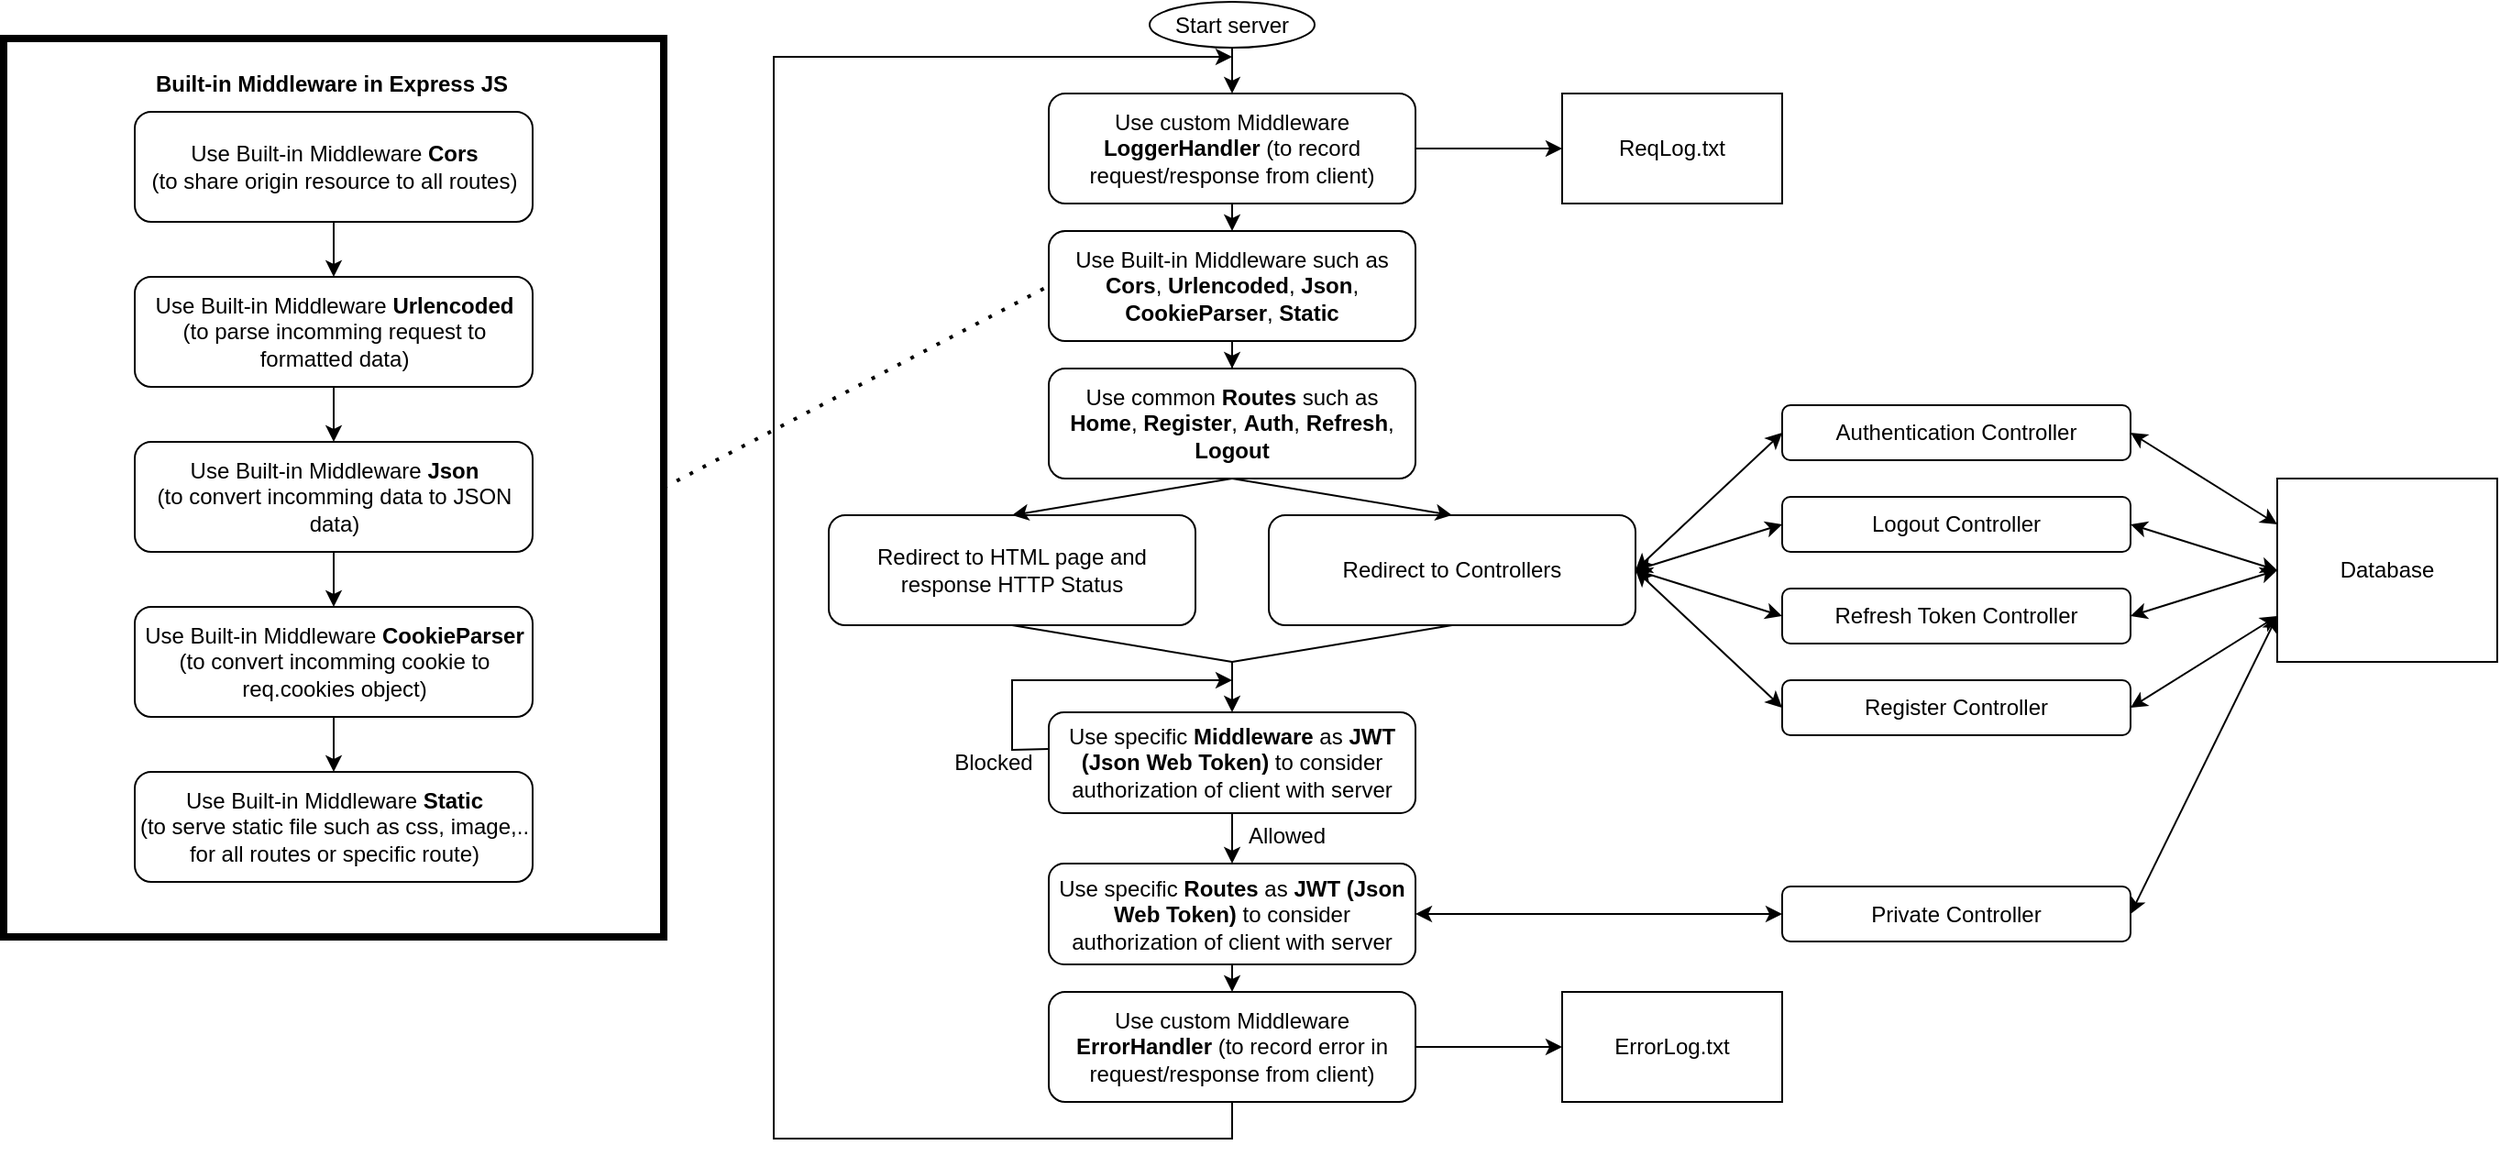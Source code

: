 <mxfile version="24.5.2" type="device">
  <diagram name="Page-1" id="G-r4dek3sP0rpajnWac8">
    <mxGraphModel dx="1854" dy="611" grid="0" gridSize="10" guides="1" tooltips="1" connect="1" arrows="1" fold="1" page="0" pageScale="1" pageWidth="850" pageHeight="1100" math="0" shadow="0">
      <root>
        <mxCell id="0" />
        <mxCell id="1" parent="0" />
        <mxCell id="bcWKLMHoDWWRNiohXbZI-7" style="edgeStyle=orthogonalEdgeStyle;rounded=0;orthogonalLoop=1;jettySize=auto;html=1;exitX=0.5;exitY=1;exitDx=0;exitDy=0;entryX=0.5;entryY=0;entryDx=0;entryDy=0;" edge="1" parent="1" source="bcWKLMHoDWWRNiohXbZI-1" target="bcWKLMHoDWWRNiohXbZI-2">
          <mxGeometry relative="1" as="geometry" />
        </mxCell>
        <mxCell id="bcWKLMHoDWWRNiohXbZI-1" value="Start server" style="ellipse;whiteSpace=wrap;html=1;" vertex="1" parent="1">
          <mxGeometry x="255" y="20" width="90" height="25" as="geometry" />
        </mxCell>
        <mxCell id="bcWKLMHoDWWRNiohXbZI-20" style="edgeStyle=orthogonalEdgeStyle;rounded=0;orthogonalLoop=1;jettySize=auto;html=1;exitX=0.5;exitY=1;exitDx=0;exitDy=0;entryX=0.5;entryY=0;entryDx=0;entryDy=0;" edge="1" parent="1" source="bcWKLMHoDWWRNiohXbZI-2" target="bcWKLMHoDWWRNiohXbZI-19">
          <mxGeometry relative="1" as="geometry" />
        </mxCell>
        <mxCell id="bcWKLMHoDWWRNiohXbZI-2" value="Use custom Middleware &lt;b&gt;LoggerHandler&amp;nbsp;&lt;/b&gt;&lt;span style=&quot;background-color: initial;&quot;&gt;(to record request/response from client)&lt;/span&gt;" style="rounded=1;whiteSpace=wrap;html=1;" vertex="1" parent="1">
          <mxGeometry x="200" y="70" width="200" height="60" as="geometry" />
        </mxCell>
        <mxCell id="bcWKLMHoDWWRNiohXbZI-4" value="ReqLog.txt" style="rounded=0;whiteSpace=wrap;html=1;" vertex="1" parent="1">
          <mxGeometry x="480" y="70" width="120" height="60" as="geometry" />
        </mxCell>
        <mxCell id="bcWKLMHoDWWRNiohXbZI-12" style="edgeStyle=orthogonalEdgeStyle;rounded=0;orthogonalLoop=1;jettySize=auto;html=1;exitX=0.5;exitY=1;exitDx=0;exitDy=0;" edge="1" parent="1" source="bcWKLMHoDWWRNiohXbZI-8" target="bcWKLMHoDWWRNiohXbZI-10">
          <mxGeometry relative="1" as="geometry" />
        </mxCell>
        <mxCell id="bcWKLMHoDWWRNiohXbZI-8" value="Use Built-in Middleware &lt;b&gt;Cors&lt;/b&gt;&lt;div&gt;(to share origin resource to all routes)&lt;/div&gt;" style="rounded=1;whiteSpace=wrap;html=1;" vertex="1" parent="1">
          <mxGeometry x="-298.5" y="80" width="217" height="60" as="geometry" />
        </mxCell>
        <mxCell id="bcWKLMHoDWWRNiohXbZI-14" style="edgeStyle=orthogonalEdgeStyle;rounded=0;orthogonalLoop=1;jettySize=auto;html=1;exitX=0.5;exitY=1;exitDx=0;exitDy=0;entryX=0.5;entryY=0;entryDx=0;entryDy=0;" edge="1" parent="1" source="bcWKLMHoDWWRNiohXbZI-10" target="bcWKLMHoDWWRNiohXbZI-13">
          <mxGeometry relative="1" as="geometry" />
        </mxCell>
        <mxCell id="bcWKLMHoDWWRNiohXbZI-10" value="Use Built-in Middleware &lt;b&gt;Urlencoded&lt;/b&gt;&lt;div&gt;(to parse incomming request to formatted data)&lt;/div&gt;" style="rounded=1;whiteSpace=wrap;html=1;" vertex="1" parent="1">
          <mxGeometry x="-298.5" y="170" width="217" height="60" as="geometry" />
        </mxCell>
        <mxCell id="bcWKLMHoDWWRNiohXbZI-16" style="edgeStyle=orthogonalEdgeStyle;rounded=0;orthogonalLoop=1;jettySize=auto;html=1;exitX=0.5;exitY=1;exitDx=0;exitDy=0;entryX=0.5;entryY=0;entryDx=0;entryDy=0;" edge="1" parent="1" source="bcWKLMHoDWWRNiohXbZI-13" target="bcWKLMHoDWWRNiohXbZI-15">
          <mxGeometry relative="1" as="geometry" />
        </mxCell>
        <mxCell id="bcWKLMHoDWWRNiohXbZI-13" value="Use Built-in Middleware &lt;b&gt;Json&lt;/b&gt;&lt;div&gt;(to convert incomming data to JSON data)&lt;/div&gt;" style="rounded=1;whiteSpace=wrap;html=1;" vertex="1" parent="1">
          <mxGeometry x="-298.5" y="260" width="217" height="60" as="geometry" />
        </mxCell>
        <mxCell id="bcWKLMHoDWWRNiohXbZI-18" style="edgeStyle=orthogonalEdgeStyle;rounded=0;orthogonalLoop=1;jettySize=auto;html=1;exitX=0.5;exitY=1;exitDx=0;exitDy=0;entryX=0.5;entryY=0;entryDx=0;entryDy=0;" edge="1" parent="1" source="bcWKLMHoDWWRNiohXbZI-15" target="bcWKLMHoDWWRNiohXbZI-17">
          <mxGeometry relative="1" as="geometry" />
        </mxCell>
        <mxCell id="bcWKLMHoDWWRNiohXbZI-15" value="Use Built-in Middleware &lt;b&gt;CookieParser&lt;/b&gt;&lt;div&gt;(to convert incomming cookie to req.cookies object)&lt;/div&gt;" style="rounded=1;whiteSpace=wrap;html=1;" vertex="1" parent="1">
          <mxGeometry x="-298.5" y="350" width="217" height="60" as="geometry" />
        </mxCell>
        <mxCell id="bcWKLMHoDWWRNiohXbZI-17" value="Use Built-in Middleware &lt;b&gt;Static&lt;/b&gt;&lt;div&gt;(to serve static file such as css, image,.. for all routes or specific route)&lt;/div&gt;" style="rounded=1;whiteSpace=wrap;html=1;" vertex="1" parent="1">
          <mxGeometry x="-298.5" y="440" width="217" height="60" as="geometry" />
        </mxCell>
        <mxCell id="bcWKLMHoDWWRNiohXbZI-27" style="edgeStyle=orthogonalEdgeStyle;rounded=0;orthogonalLoop=1;jettySize=auto;html=1;exitX=0.5;exitY=1;exitDx=0;exitDy=0;" edge="1" parent="1" source="bcWKLMHoDWWRNiohXbZI-19" target="bcWKLMHoDWWRNiohXbZI-26">
          <mxGeometry relative="1" as="geometry" />
        </mxCell>
        <mxCell id="bcWKLMHoDWWRNiohXbZI-19" value="Use Built-in Middleware such as &lt;b&gt;Cors&lt;/b&gt;, &lt;b&gt;Urlencoded&lt;/b&gt;, &lt;b&gt;Json&lt;/b&gt;, &lt;b&gt;CookieParser&lt;/b&gt;, &lt;b&gt;Static&lt;/b&gt;" style="rounded=1;whiteSpace=wrap;html=1;" vertex="1" parent="1">
          <mxGeometry x="200" y="145" width="200" height="60" as="geometry" />
        </mxCell>
        <mxCell id="bcWKLMHoDWWRNiohXbZI-21" value="" style="rounded=0;whiteSpace=wrap;html=1;fillColor=none;strokeColor=default;strokeWidth=4;" vertex="1" parent="1">
          <mxGeometry x="-370" y="40" width="360" height="490" as="geometry" />
        </mxCell>
        <mxCell id="bcWKLMHoDWWRNiohXbZI-22" value="&lt;b&gt;Built-in Middleware in Express JS&lt;/b&gt;" style="text;html=1;align=center;verticalAlign=middle;whiteSpace=wrap;rounded=0;" vertex="1" parent="1">
          <mxGeometry x="-301.5" y="50" width="220" height="30" as="geometry" />
        </mxCell>
        <mxCell id="bcWKLMHoDWWRNiohXbZI-23" value="ErrorLog.txt" style="rounded=0;whiteSpace=wrap;html=1;" vertex="1" parent="1">
          <mxGeometry x="480" y="560" width="120" height="60" as="geometry" />
        </mxCell>
        <mxCell id="bcWKLMHoDWWRNiohXbZI-24" value="" style="endArrow=classic;html=1;rounded=0;entryX=0;entryY=0.5;entryDx=0;entryDy=0;exitX=1;exitY=0.5;exitDx=0;exitDy=0;" edge="1" parent="1" source="bcWKLMHoDWWRNiohXbZI-2" target="bcWKLMHoDWWRNiohXbZI-4">
          <mxGeometry width="50" height="50" relative="1" as="geometry">
            <mxPoint x="400" y="120" as="sourcePoint" />
            <mxPoint x="450" y="70" as="targetPoint" />
          </mxGeometry>
        </mxCell>
        <mxCell id="bcWKLMHoDWWRNiohXbZI-26" value="Use common &lt;b&gt;Routes &lt;/b&gt;such as &lt;b&gt;Home&lt;/b&gt;, &lt;b&gt;Register&lt;/b&gt;, &lt;b&gt;Auth&lt;/b&gt;, &lt;b&gt;Refresh&lt;/b&gt;, &lt;b&gt;Logout&lt;/b&gt;" style="rounded=1;whiteSpace=wrap;html=1;" vertex="1" parent="1">
          <mxGeometry x="200" y="220" width="200" height="60" as="geometry" />
        </mxCell>
        <mxCell id="bcWKLMHoDWWRNiohXbZI-28" value="Redirect to HTML page and response HTTP Status" style="rounded=1;whiteSpace=wrap;html=1;" vertex="1" parent="1">
          <mxGeometry x="80" y="300" width="200" height="60" as="geometry" />
        </mxCell>
        <mxCell id="bcWKLMHoDWWRNiohXbZI-29" value="Redirect to Controllers" style="rounded=1;whiteSpace=wrap;html=1;" vertex="1" parent="1">
          <mxGeometry x="320" y="300" width="200" height="60" as="geometry" />
        </mxCell>
        <mxCell id="bcWKLMHoDWWRNiohXbZI-31" value="" style="endArrow=classic;html=1;rounded=0;exitX=0.5;exitY=1;exitDx=0;exitDy=0;entryX=0.5;entryY=0;entryDx=0;entryDy=0;" edge="1" parent="1" source="bcWKLMHoDWWRNiohXbZI-26" target="bcWKLMHoDWWRNiohXbZI-28">
          <mxGeometry width="50" height="50" relative="1" as="geometry">
            <mxPoint x="250" y="280" as="sourcePoint" />
            <mxPoint x="300" y="230" as="targetPoint" />
          </mxGeometry>
        </mxCell>
        <mxCell id="bcWKLMHoDWWRNiohXbZI-32" value="" style="endArrow=classic;html=1;rounded=0;exitX=0.5;exitY=1;exitDx=0;exitDy=0;entryX=0.5;entryY=0;entryDx=0;entryDy=0;" edge="1" parent="1" source="bcWKLMHoDWWRNiohXbZI-26" target="bcWKLMHoDWWRNiohXbZI-29">
          <mxGeometry width="50" height="50" relative="1" as="geometry">
            <mxPoint x="250" y="280" as="sourcePoint" />
            <mxPoint x="300" y="230" as="targetPoint" />
          </mxGeometry>
        </mxCell>
        <mxCell id="bcWKLMHoDWWRNiohXbZI-33" value="Authentication Controller" style="rounded=1;whiteSpace=wrap;html=1;" vertex="1" parent="1">
          <mxGeometry x="600" y="240" width="190" height="30" as="geometry" />
        </mxCell>
        <mxCell id="bcWKLMHoDWWRNiohXbZI-34" value="Logout Controller" style="rounded=1;whiteSpace=wrap;html=1;" vertex="1" parent="1">
          <mxGeometry x="600" y="290" width="190" height="30" as="geometry" />
        </mxCell>
        <mxCell id="bcWKLMHoDWWRNiohXbZI-35" value="Refresh Token Controller" style="rounded=1;whiteSpace=wrap;html=1;" vertex="1" parent="1">
          <mxGeometry x="600" y="340" width="190" height="30" as="geometry" />
        </mxCell>
        <mxCell id="bcWKLMHoDWWRNiohXbZI-36" value="Register Controller" style="rounded=1;whiteSpace=wrap;html=1;" vertex="1" parent="1">
          <mxGeometry x="600" y="390" width="190" height="30" as="geometry" />
        </mxCell>
        <mxCell id="bcWKLMHoDWWRNiohXbZI-41" value="Database" style="rounded=0;whiteSpace=wrap;html=1;" vertex="1" parent="1">
          <mxGeometry x="870" y="280" width="120" height="100" as="geometry" />
        </mxCell>
        <mxCell id="bcWKLMHoDWWRNiohXbZI-42" value="" style="endArrow=classic;startArrow=classic;html=1;rounded=0;exitX=1;exitY=0.5;exitDx=0;exitDy=0;entryX=0;entryY=0.25;entryDx=0;entryDy=0;" edge="1" parent="1" source="bcWKLMHoDWWRNiohXbZI-33" target="bcWKLMHoDWWRNiohXbZI-41">
          <mxGeometry width="50" height="50" relative="1" as="geometry">
            <mxPoint x="550" y="220" as="sourcePoint" />
            <mxPoint x="870" y="240" as="targetPoint" />
          </mxGeometry>
        </mxCell>
        <mxCell id="bcWKLMHoDWWRNiohXbZI-43" value="" style="endArrow=classic;startArrow=classic;html=1;rounded=0;exitX=1;exitY=0.5;exitDx=0;exitDy=0;entryX=0;entryY=0.5;entryDx=0;entryDy=0;" edge="1" parent="1" source="bcWKLMHoDWWRNiohXbZI-34" target="bcWKLMHoDWWRNiohXbZI-41">
          <mxGeometry width="50" height="50" relative="1" as="geometry">
            <mxPoint x="550" y="220" as="sourcePoint" />
            <mxPoint x="860" y="270" as="targetPoint" />
          </mxGeometry>
        </mxCell>
        <mxCell id="bcWKLMHoDWWRNiohXbZI-44" value="" style="endArrow=classic;startArrow=classic;html=1;rounded=0;entryX=1;entryY=0.5;entryDx=0;entryDy=0;exitX=0;exitY=0.5;exitDx=0;exitDy=0;" edge="1" parent="1" source="bcWKLMHoDWWRNiohXbZI-41" target="bcWKLMHoDWWRNiohXbZI-35">
          <mxGeometry width="50" height="50" relative="1" as="geometry">
            <mxPoint x="860" y="380" as="sourcePoint" />
            <mxPoint x="600" y="170" as="targetPoint" />
          </mxGeometry>
        </mxCell>
        <mxCell id="bcWKLMHoDWWRNiohXbZI-45" value="" style="endArrow=classic;startArrow=classic;html=1;rounded=0;exitX=1;exitY=0.5;exitDx=0;exitDy=0;entryX=0;entryY=0.75;entryDx=0;entryDy=0;" edge="1" parent="1" source="bcWKLMHoDWWRNiohXbZI-36" target="bcWKLMHoDWWRNiohXbZI-41">
          <mxGeometry width="50" height="50" relative="1" as="geometry">
            <mxPoint x="550" y="220" as="sourcePoint" />
            <mxPoint x="870" y="400" as="targetPoint" />
          </mxGeometry>
        </mxCell>
        <mxCell id="bcWKLMHoDWWRNiohXbZI-46" value="" style="endArrow=classic;startArrow=classic;html=1;rounded=0;exitX=1;exitY=0.5;exitDx=0;exitDy=0;entryX=0;entryY=0.5;entryDx=0;entryDy=0;" edge="1" parent="1" source="bcWKLMHoDWWRNiohXbZI-29" target="bcWKLMHoDWWRNiohXbZI-33">
          <mxGeometry width="50" height="50" relative="1" as="geometry">
            <mxPoint x="550" y="280" as="sourcePoint" />
            <mxPoint x="600" y="230" as="targetPoint" />
          </mxGeometry>
        </mxCell>
        <mxCell id="bcWKLMHoDWWRNiohXbZI-47" value="" style="endArrow=classic;startArrow=classic;html=1;rounded=0;exitX=1;exitY=0.5;exitDx=0;exitDy=0;entryX=0;entryY=0.5;entryDx=0;entryDy=0;" edge="1" parent="1" source="bcWKLMHoDWWRNiohXbZI-29" target="bcWKLMHoDWWRNiohXbZI-34">
          <mxGeometry width="50" height="50" relative="1" as="geometry">
            <mxPoint x="550" y="280" as="sourcePoint" />
            <mxPoint x="600" y="230" as="targetPoint" />
          </mxGeometry>
        </mxCell>
        <mxCell id="bcWKLMHoDWWRNiohXbZI-48" value="" style="endArrow=classic;startArrow=classic;html=1;rounded=0;exitX=1;exitY=0.5;exitDx=0;exitDy=0;entryX=0;entryY=0.5;entryDx=0;entryDy=0;" edge="1" parent="1" source="bcWKLMHoDWWRNiohXbZI-29" target="bcWKLMHoDWWRNiohXbZI-35">
          <mxGeometry width="50" height="50" relative="1" as="geometry">
            <mxPoint x="550" y="280" as="sourcePoint" />
            <mxPoint x="600" y="230" as="targetPoint" />
          </mxGeometry>
        </mxCell>
        <mxCell id="bcWKLMHoDWWRNiohXbZI-49" value="" style="endArrow=classic;startArrow=classic;html=1;rounded=0;exitX=1;exitY=0.5;exitDx=0;exitDy=0;entryX=0;entryY=0.5;entryDx=0;entryDy=0;" edge="1" parent="1" source="bcWKLMHoDWWRNiohXbZI-29" target="bcWKLMHoDWWRNiohXbZI-36">
          <mxGeometry width="50" height="50" relative="1" as="geometry">
            <mxPoint x="550" y="280" as="sourcePoint" />
            <mxPoint x="600" y="230" as="targetPoint" />
          </mxGeometry>
        </mxCell>
        <mxCell id="bcWKLMHoDWWRNiohXbZI-50" value="Use custom Middleware &lt;b&gt;ErrorHandler&amp;nbsp;&lt;/b&gt;&lt;span style=&quot;background-color: initial;&quot;&gt;(to record error in request/response from client)&lt;/span&gt;" style="rounded=1;whiteSpace=wrap;html=1;" vertex="1" parent="1">
          <mxGeometry x="200" y="560" width="200" height="60" as="geometry" />
        </mxCell>
        <mxCell id="bcWKLMHoDWWRNiohXbZI-54" value="" style="endArrow=classic;html=1;rounded=0;exitX=1;exitY=0.5;exitDx=0;exitDy=0;entryX=0;entryY=0.5;entryDx=0;entryDy=0;" edge="1" parent="1" source="bcWKLMHoDWWRNiohXbZI-50" target="bcWKLMHoDWWRNiohXbZI-23">
          <mxGeometry width="50" height="50" relative="1" as="geometry">
            <mxPoint x="490" y="500" as="sourcePoint" />
            <mxPoint x="480" y="690" as="targetPoint" />
          </mxGeometry>
        </mxCell>
        <mxCell id="bcWKLMHoDWWRNiohXbZI-56" value="" style="endArrow=none;dashed=1;html=1;dashPattern=1 3;strokeWidth=2;rounded=0;entryX=0;entryY=0.5;entryDx=0;entryDy=0;exitX=1;exitY=0.5;exitDx=0;exitDy=0;" edge="1" parent="1" source="bcWKLMHoDWWRNiohXbZI-21" target="bcWKLMHoDWWRNiohXbZI-19">
          <mxGeometry width="50" height="50" relative="1" as="geometry">
            <mxPoint x="-90" y="280" as="sourcePoint" />
            <mxPoint x="-40" y="230" as="targetPoint" />
          </mxGeometry>
        </mxCell>
        <mxCell id="bcWKLMHoDWWRNiohXbZI-62" style="edgeStyle=orthogonalEdgeStyle;rounded=0;orthogonalLoop=1;jettySize=auto;html=1;exitX=0.5;exitY=1;exitDx=0;exitDy=0;entryX=0.5;entryY=0;entryDx=0;entryDy=0;" edge="1" parent="1" source="bcWKLMHoDWWRNiohXbZI-57" target="bcWKLMHoDWWRNiohXbZI-60">
          <mxGeometry relative="1" as="geometry" />
        </mxCell>
        <mxCell id="bcWKLMHoDWWRNiohXbZI-57" value="Use specific &lt;b&gt;Middleware &lt;/b&gt;as &lt;b&gt;JWT (Json Web Token)&lt;/b&gt; to consider authorization of client with server" style="rounded=1;whiteSpace=wrap;html=1;" vertex="1" parent="1">
          <mxGeometry x="200" y="407.5" width="200" height="55" as="geometry" />
        </mxCell>
        <mxCell id="bcWKLMHoDWWRNiohXbZI-75" style="edgeStyle=orthogonalEdgeStyle;rounded=0;orthogonalLoop=1;jettySize=auto;html=1;exitX=0.5;exitY=1;exitDx=0;exitDy=0;entryX=0.5;entryY=0;entryDx=0;entryDy=0;" edge="1" parent="1" source="bcWKLMHoDWWRNiohXbZI-60" target="bcWKLMHoDWWRNiohXbZI-50">
          <mxGeometry relative="1" as="geometry" />
        </mxCell>
        <mxCell id="bcWKLMHoDWWRNiohXbZI-60" value="Use specific &lt;b&gt;Routes&amp;nbsp;&lt;/b&gt;as &lt;b&gt;JWT (Json Web Token)&lt;/b&gt; to consider authorization of client with server" style="rounded=1;whiteSpace=wrap;html=1;" vertex="1" parent="1">
          <mxGeometry x="200" y="490" width="200" height="55" as="geometry" />
        </mxCell>
        <mxCell id="bcWKLMHoDWWRNiohXbZI-61" value="Private Controller" style="rounded=1;whiteSpace=wrap;html=1;" vertex="1" parent="1">
          <mxGeometry x="600" y="502.5" width="190" height="30" as="geometry" />
        </mxCell>
        <mxCell id="bcWKLMHoDWWRNiohXbZI-64" value="" style="endArrow=classic;startArrow=classic;html=1;rounded=0;exitX=1;exitY=0.5;exitDx=0;exitDy=0;entryX=0;entryY=0.5;entryDx=0;entryDy=0;" edge="1" parent="1" source="bcWKLMHoDWWRNiohXbZI-60" target="bcWKLMHoDWWRNiohXbZI-61">
          <mxGeometry width="50" height="50" relative="1" as="geometry">
            <mxPoint x="400" y="420" as="sourcePoint" />
            <mxPoint x="450" y="370" as="targetPoint" />
          </mxGeometry>
        </mxCell>
        <mxCell id="bcWKLMHoDWWRNiohXbZI-65" value="" style="endArrow=classic;startArrow=classic;html=1;rounded=0;exitX=1;exitY=0.5;exitDx=0;exitDy=0;entryX=0;entryY=0.75;entryDx=0;entryDy=0;" edge="1" parent="1" source="bcWKLMHoDWWRNiohXbZI-61" target="bcWKLMHoDWWRNiohXbZI-41">
          <mxGeometry width="50" height="50" relative="1" as="geometry">
            <mxPoint x="510" y="490" as="sourcePoint" />
            <mxPoint x="900" y="530" as="targetPoint" />
          </mxGeometry>
        </mxCell>
        <mxCell id="bcWKLMHoDWWRNiohXbZI-66" value="Allowed" style="text;html=1;align=center;verticalAlign=middle;whiteSpace=wrap;rounded=0;" vertex="1" parent="1">
          <mxGeometry x="300" y="460" width="60" height="30" as="geometry" />
        </mxCell>
        <mxCell id="bcWKLMHoDWWRNiohXbZI-68" value="" style="endArrow=none;html=1;rounded=0;exitX=0.5;exitY=1;exitDx=0;exitDy=0;" edge="1" parent="1" source="bcWKLMHoDWWRNiohXbZI-29">
          <mxGeometry width="50" height="50" relative="1" as="geometry">
            <mxPoint x="300" y="460" as="sourcePoint" />
            <mxPoint x="300" y="380" as="targetPoint" />
          </mxGeometry>
        </mxCell>
        <mxCell id="bcWKLMHoDWWRNiohXbZI-69" value="" style="endArrow=none;html=1;rounded=0;entryX=0.5;entryY=1;entryDx=0;entryDy=0;" edge="1" parent="1" target="bcWKLMHoDWWRNiohXbZI-28">
          <mxGeometry width="50" height="50" relative="1" as="geometry">
            <mxPoint x="300" y="380" as="sourcePoint" />
            <mxPoint x="300" y="430" as="targetPoint" />
          </mxGeometry>
        </mxCell>
        <mxCell id="bcWKLMHoDWWRNiohXbZI-70" value="" style="endArrow=classic;html=1;rounded=0;entryX=0.5;entryY=0;entryDx=0;entryDy=0;" edge="1" parent="1" target="bcWKLMHoDWWRNiohXbZI-57">
          <mxGeometry width="50" height="50" relative="1" as="geometry">
            <mxPoint x="300" y="380" as="sourcePoint" />
            <mxPoint x="360" y="360" as="targetPoint" />
          </mxGeometry>
        </mxCell>
        <mxCell id="bcWKLMHoDWWRNiohXbZI-71" value="Blocked" style="text;html=1;align=center;verticalAlign=middle;whiteSpace=wrap;rounded=0;" vertex="1" parent="1">
          <mxGeometry x="140" y="420" width="60" height="30" as="geometry" />
        </mxCell>
        <mxCell id="bcWKLMHoDWWRNiohXbZI-74" value="" style="endArrow=classic;html=1;rounded=0;exitX=1;exitY=0.25;exitDx=0;exitDy=0;" edge="1" parent="1">
          <mxGeometry width="50" height="50" relative="1" as="geometry">
            <mxPoint x="200" y="427.5" as="sourcePoint" />
            <mxPoint x="300" y="390" as="targetPoint" />
            <Array as="points">
              <mxPoint x="200" y="428" />
              <mxPoint x="180" y="428" />
              <mxPoint x="180" y="390" />
            </Array>
          </mxGeometry>
        </mxCell>
        <mxCell id="bcWKLMHoDWWRNiohXbZI-76" value="" style="endArrow=classic;html=1;rounded=0;exitX=0.5;exitY=1;exitDx=0;exitDy=0;" edge="1" parent="1" source="bcWKLMHoDWWRNiohXbZI-50">
          <mxGeometry width="50" height="50" relative="1" as="geometry">
            <mxPoint x="340" y="650" as="sourcePoint" />
            <mxPoint x="300" y="50" as="targetPoint" />
            <Array as="points">
              <mxPoint x="300" y="640" />
              <mxPoint x="50" y="640" />
              <mxPoint x="50" y="50" />
            </Array>
          </mxGeometry>
        </mxCell>
      </root>
    </mxGraphModel>
  </diagram>
</mxfile>
